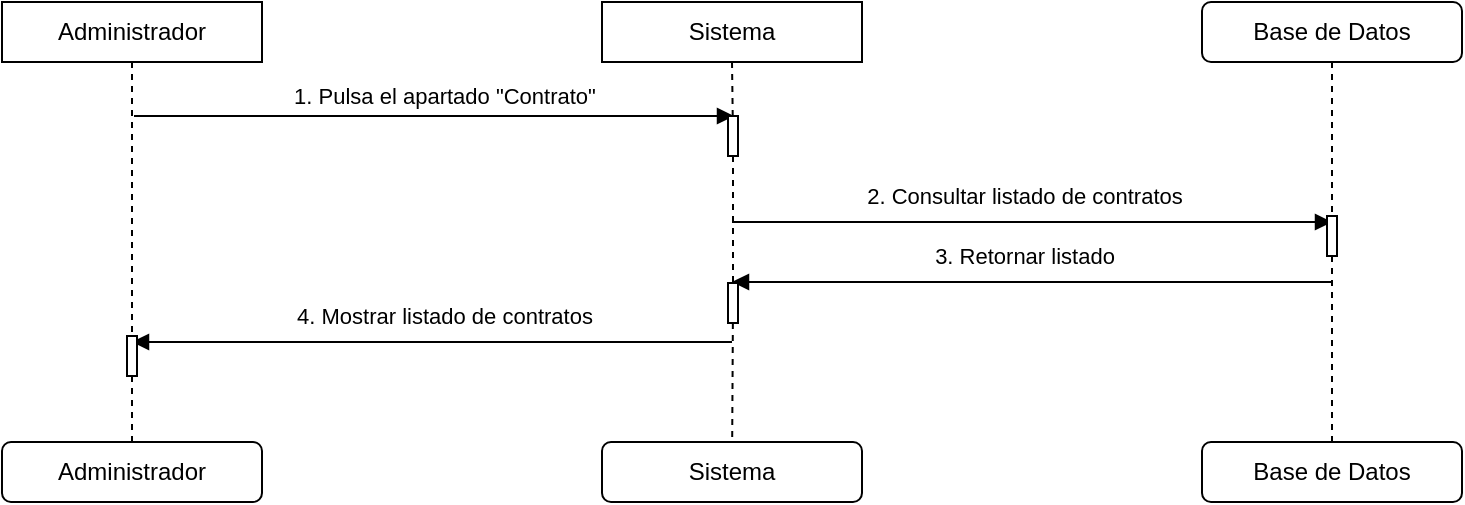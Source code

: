 <mxfile version="27.1.6">
  <diagram name="Página-1" id="bUz74yoLnu7ht94QflnF">
    <mxGraphModel grid="1" page="1" gridSize="10" guides="1" tooltips="1" connect="1" arrows="1" fold="1" pageScale="1" pageWidth="827" pageHeight="1169" math="0" shadow="0">
      <root>
        <mxCell id="0" />
        <mxCell id="1" parent="0" />
        <mxCell id="SDb2772jXdgig_5gKARs-1" value="Administrador" style="rounded=1;whiteSpace=wrap;html=1;align=center;verticalAlign=middle;arcSize=0;" vertex="1" parent="1">
          <mxGeometry x="40" y="90" width="130" height="30" as="geometry" />
        </mxCell>
        <mxCell id="SDb2772jXdgig_5gKARs-2" value="Sistema" style="rounded=1;whiteSpace=wrap;html=1;align=center;verticalAlign=middle;arcSize=0;" vertex="1" parent="1">
          <mxGeometry x="340" y="90" width="130" height="30" as="geometry" />
        </mxCell>
        <mxCell id="SDb2772jXdgig_5gKARs-3" value="Base de Datos" style="rounded=1;whiteSpace=wrap;html=1;align=center;verticalAlign=middle;" vertex="1" parent="1">
          <mxGeometry x="640" y="90" width="130" height="30" as="geometry" />
        </mxCell>
        <mxCell id="SDb2772jXdgig_5gKARs-4" value="1. Pulsa el apartado &quot;Contrato&quot;" style="endArrow=block;html=1;" edge="1" parent="1">
          <mxGeometry x="0.033" y="10" relative="1" as="geometry">
            <mxPoint x="106" y="147" as="sourcePoint" />
            <mxPoint x="406" y="147" as="targetPoint" />
            <mxPoint as="offset" />
          </mxGeometry>
        </mxCell>
        <mxCell id="SDb2772jXdgig_5gKARs-5" value="2. Consultar listado de contratos" style="endArrow=block;html=1;" edge="1" parent="1">
          <mxGeometry x="-0.027" y="13" relative="1" as="geometry">
            <mxPoint x="405" y="200" as="sourcePoint" />
            <mxPoint x="705" y="200" as="targetPoint" />
            <mxPoint as="offset" />
          </mxGeometry>
        </mxCell>
        <mxCell id="SDb2772jXdgig_5gKARs-6" value="3. Retornar listado" style="endArrow=block;html=1;" edge="1" parent="1">
          <mxGeometry x="0.027" y="-13" relative="1" as="geometry">
            <mxPoint x="705" y="230" as="sourcePoint" />
            <mxPoint x="405" y="230" as="targetPoint" />
            <mxPoint as="offset" />
          </mxGeometry>
        </mxCell>
        <mxCell id="SDb2772jXdgig_5gKARs-7" value="4. Mostrar listado de contratos" style="endArrow=block;html=1;" edge="1" parent="1">
          <mxGeometry x="-0.04" y="-13" relative="1" as="geometry">
            <mxPoint x="405" y="260" as="sourcePoint" />
            <mxPoint x="105" y="260" as="targetPoint" />
            <mxPoint as="offset" />
          </mxGeometry>
        </mxCell>
        <mxCell id="SDb2772jXdgig_5gKARs-8" value="" style="dashed=1;endArrow=none;" edge="1" parent="1" source="SDb2772jXdgig_5gKARs-19" target="SDb2772jXdgig_5gKARs-9">
          <mxGeometry relative="1" as="geometry">
            <mxPoint x="405" y="120" as="sourcePoint" />
            <mxPoint x="405" y="640" as="targetPoint" />
          </mxGeometry>
        </mxCell>
        <mxCell id="SDb2772jXdgig_5gKARs-9" value="Sistema" style="rounded=1;whiteSpace=wrap;html=1;align=center;verticalAlign=middle;" vertex="1" parent="1">
          <mxGeometry x="340" y="310" width="130" height="30" as="geometry" />
        </mxCell>
        <mxCell id="SDb2772jXdgig_5gKARs-10" value="" style="dashed=1;endArrow=none;" edge="1" parent="1" source="SDb2772jXdgig_5gKARs-17" target="SDb2772jXdgig_5gKARs-11">
          <mxGeometry relative="1" as="geometry">
            <mxPoint x="705" y="120" as="sourcePoint" />
            <mxPoint x="705" y="640" as="targetPoint" />
          </mxGeometry>
        </mxCell>
        <mxCell id="SDb2772jXdgig_5gKARs-11" value="Base de Datos" style="rounded=1;whiteSpace=wrap;html=1;align=center;verticalAlign=middle;" vertex="1" parent="1">
          <mxGeometry x="640" y="310" width="130" height="30" as="geometry" />
        </mxCell>
        <mxCell id="SDb2772jXdgig_5gKARs-12" value="" style="dashed=1;endArrow=none;" edge="1" parent="1" source="SDb2772jXdgig_5gKARs-21" target="SDb2772jXdgig_5gKARs-13">
          <mxGeometry relative="1" as="geometry">
            <mxPoint x="105" y="120" as="sourcePoint" />
            <mxPoint x="105" y="640" as="targetPoint" />
          </mxGeometry>
        </mxCell>
        <mxCell id="SDb2772jXdgig_5gKARs-13" value="Administrador" style="rounded=1;whiteSpace=wrap;html=1;align=center;verticalAlign=middle;" vertex="1" parent="1">
          <mxGeometry x="40" y="310" width="130" height="30" as="geometry" />
        </mxCell>
        <mxCell id="SDb2772jXdgig_5gKARs-14" value="" style="dashed=1;endArrow=none;" edge="1" parent="1" target="SDb2772jXdgig_5gKARs-15">
          <mxGeometry relative="1" as="geometry">
            <mxPoint x="405" y="120" as="sourcePoint" />
            <mxPoint x="405" y="310" as="targetPoint" />
          </mxGeometry>
        </mxCell>
        <mxCell id="SDb2772jXdgig_5gKARs-15" value="" style="rounded=0;whiteSpace=wrap;html=1;" vertex="1" parent="1">
          <mxGeometry x="403" y="147" width="5" height="20" as="geometry" />
        </mxCell>
        <mxCell id="SDb2772jXdgig_5gKARs-16" value="" style="dashed=1;endArrow=none;" edge="1" parent="1" target="SDb2772jXdgig_5gKARs-17">
          <mxGeometry relative="1" as="geometry">
            <mxPoint x="705" y="120" as="sourcePoint" />
            <mxPoint x="705" y="310" as="targetPoint" />
          </mxGeometry>
        </mxCell>
        <mxCell id="SDb2772jXdgig_5gKARs-17" value="" style="rounded=0;whiteSpace=wrap;html=1;" vertex="1" parent="1">
          <mxGeometry x="702.5" y="197" width="5" height="20" as="geometry" />
        </mxCell>
        <mxCell id="SDb2772jXdgig_5gKARs-18" value="" style="dashed=1;endArrow=none;" edge="1" parent="1" source="SDb2772jXdgig_5gKARs-15" target="SDb2772jXdgig_5gKARs-19">
          <mxGeometry relative="1" as="geometry">
            <mxPoint x="405" y="167" as="sourcePoint" />
            <mxPoint x="405" y="310" as="targetPoint" />
          </mxGeometry>
        </mxCell>
        <mxCell id="SDb2772jXdgig_5gKARs-19" value="" style="rounded=0;whiteSpace=wrap;html=1;" vertex="1" parent="1">
          <mxGeometry x="403" y="230.5" width="5" height="20" as="geometry" />
        </mxCell>
        <mxCell id="SDb2772jXdgig_5gKARs-20" value="" style="dashed=1;endArrow=none;" edge="1" parent="1" target="SDb2772jXdgig_5gKARs-21">
          <mxGeometry relative="1" as="geometry">
            <mxPoint x="105" y="120" as="sourcePoint" />
            <mxPoint x="105" y="310" as="targetPoint" />
          </mxGeometry>
        </mxCell>
        <mxCell id="SDb2772jXdgig_5gKARs-21" value="" style="rounded=0;whiteSpace=wrap;html=1;" vertex="1" parent="1">
          <mxGeometry x="102.5" y="257" width="5" height="20" as="geometry" />
        </mxCell>
      </root>
    </mxGraphModel>
  </diagram>
</mxfile>
